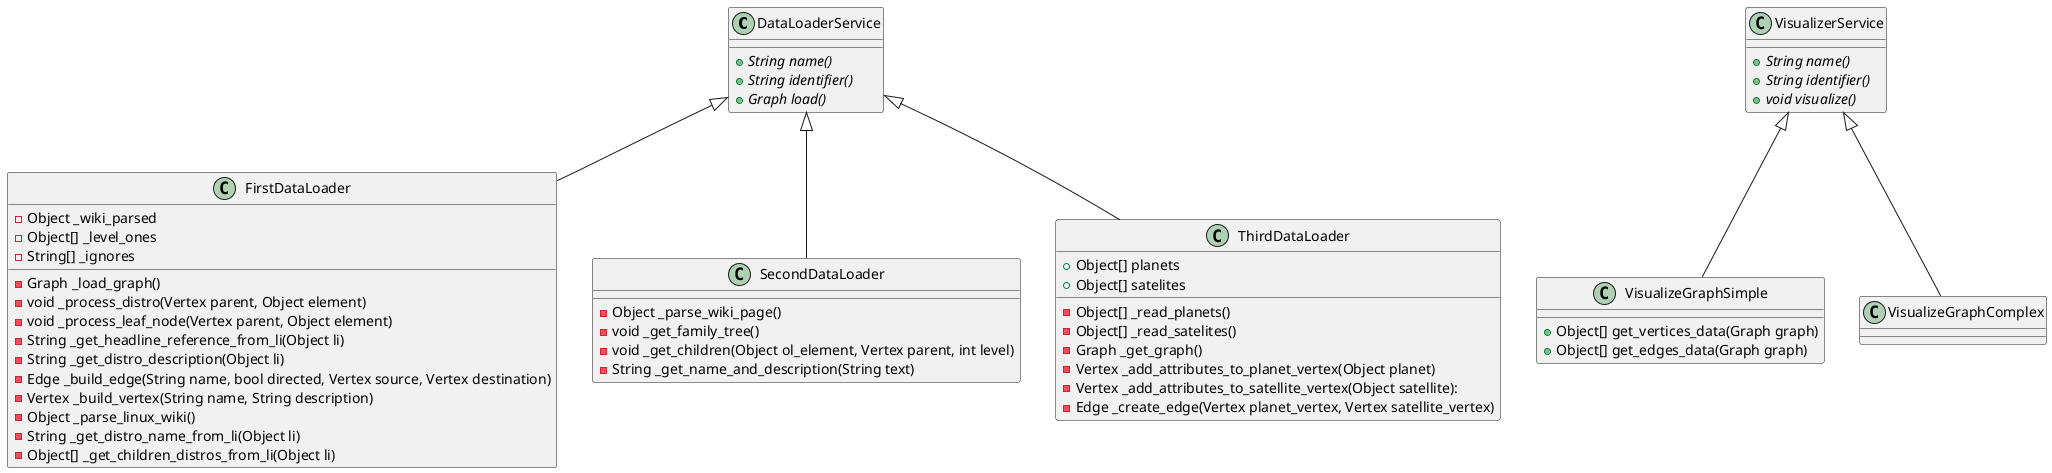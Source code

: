 @startuml "Class diagram"

class DataLoaderService{
    {method} +String {abstract} name()
    {method} +String {abstract} identifier()
    {method} +Graph {abstract} load()


}
class FirstDataLoader{
    {field} - Object _wiki_parsed
    {field} - Object[] _level_ones
    {field} - String[] _ignores
    {method} - Graph _load_graph()
    {method} - void _process_distro(Vertex parent, Object element)
    {method} - void _process_leaf_node(Vertex parent, Object element)
    {method} - String _get_headline_reference_from_li(Object li)
    {method} - String _get_distro_description(Object li)
    {method} - Edge _build_edge(String name, bool directed, Vertex source, Vertex destination)
    {method} - Vertex _build_vertex(String name, String description)
    {method} - Object _parse_linux_wiki()
    {method} - String _get_distro_name_from_li(Object li)
    {method} - Object[] _get_children_distros_from_li(Object li)

}
class SecondDataLoader{
    {method} - Object _parse_wiki_page()
    {method} - void _get_family_tree()
    {method} - void _get_children(Object ol_element, Vertex parent, int level)
    {method} - String _get_name_and_description(String text)


}

class ThirdDataLoader{
    {field} + Object[] planets
    {field} + Object[] satelites
    {method} - Object[] _read_planets()
    {method} - Object[] _read_satelites()
    {method} - Graph _get_graph()
    {method} - Vertex _add_attributes_to_planet_vertex(Object planet)
    {method} - Vertex _add_attributes_to_satellite_vertex(Object satellite):
    {method} - Edge _create_edge(Vertex planet_vertex, Vertex satellite_vertex)
}


class VisualizerService{
    {method} +String {abstract} name()
    {method} +String {abstract} identifier()
    {method} +void {abstract} visualize()


}


class VisualizeGraphSimple{
    {method} + Object[] get_vertices_data(Graph graph)
    {method} + Object[] get_edges_data(Graph graph)
}
class VisualizeGraphComplex

DataLoaderService <|-- FirstDataLoader
DataLoaderService <|-- SecondDataLoader
DataLoaderService <|-- ThirdDataLoader

VisualizerService <|-- VisualizeGraphSimple
VisualizerService <|-- VisualizeGraphComplex


@enduml
